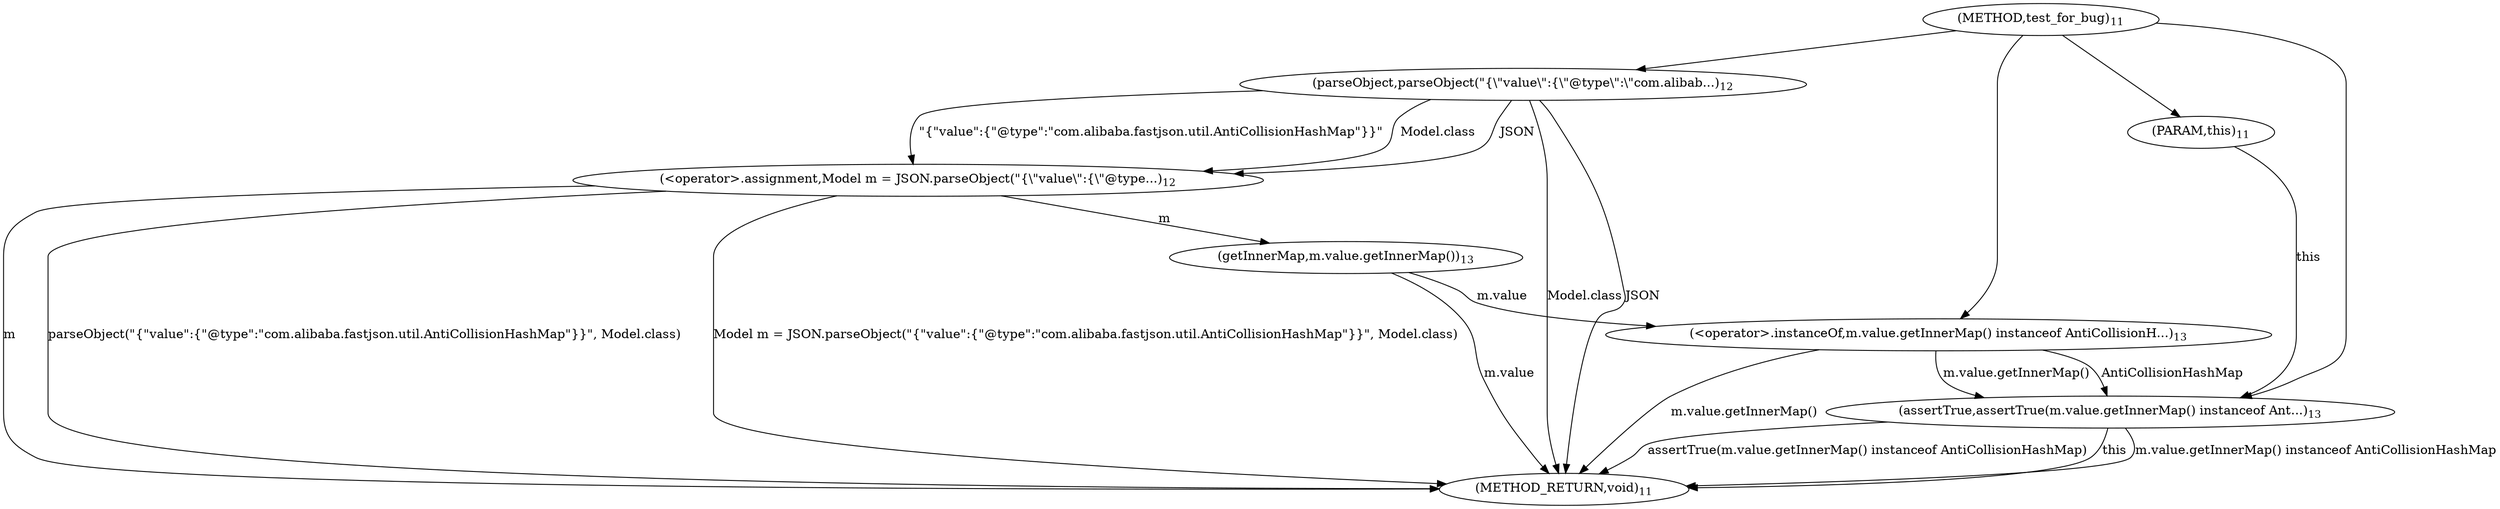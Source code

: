 digraph "test_for_bug" {  
"22" [label = <(METHOD,test_for_bug)<SUB>11</SUB>> ]
"42" [label = <(METHOD_RETURN,void)<SUB>11</SUB>> ]
"4" [label = <(PARAM,this)<SUB>11</SUB>> ]
"25" [label = <(&lt;operator&gt;.assignment,Model m = JSON.parseObject(&quot;{\&quot;value\&quot;:{\&quot;@type...)<SUB>12</SUB>> ]
"33" [label = <(assertTrue,assertTrue(m.value.getInnerMap() instanceof Ant...)<SUB>13</SUB>> ]
"25" [label = <(&lt;operator&gt;.assignment,Model m = JSON.parseObject(&quot;{\&quot;value\&quot;:{\&quot;@type...)<SUB>12</SUB>> ]
"25" [label = <(&lt;operator&gt;.assignment,Model m = JSON.parseObject(&quot;{\&quot;value\&quot;:{\&quot;@type...)<SUB>12</SUB>> ]
"33" [label = <(assertTrue,assertTrue(m.value.getInnerMap() instanceof Ant...)<SUB>13</SUB>> ]
"33" [label = <(assertTrue,assertTrue(m.value.getInnerMap() instanceof Ant...)<SUB>13</SUB>> ]
"27" [label = <(parseObject,parseObject(&quot;{\&quot;value\&quot;:{\&quot;@type\&quot;:\&quot;com.alibab...)<SUB>12</SUB>> ]
"27" [label = <(parseObject,parseObject(&quot;{\&quot;value\&quot;:{\&quot;@type\&quot;:\&quot;com.alibab...)<SUB>12</SUB>> ]
"27" [label = <(parseObject,parseObject(&quot;{\&quot;value\&quot;:{\&quot;@type\&quot;:\&quot;com.alibab...)<SUB>12</SUB>> ]
"34" [label = <(&lt;operator&gt;.instanceOf,m.value.getInnerMap() instanceof AntiCollisionH...)<SUB>13</SUB>> ]
"34" [label = <(&lt;operator&gt;.instanceOf,m.value.getInnerMap() instanceof AntiCollisionH...)<SUB>13</SUB>> ]
"35" [label = <(getInnerMap,m.value.getInnerMap())<SUB>13</SUB>> ]
  "25" -> "42"  [ label = "m"] 
  "27" -> "42"  [ label = "Model.class"] 
  "25" -> "42"  [ label = "parseObject(&quot;{\&quot;value\&quot;:{\&quot;@type\&quot;:\&quot;com.alibaba.fastjson.util.AntiCollisionHashMap\&quot;}}&quot;, Model.class)"] 
  "25" -> "42"  [ label = "Model m = JSON.parseObject(&quot;{\&quot;value\&quot;:{\&quot;@type\&quot;:\&quot;com.alibaba.fastjson.util.AntiCollisionHashMap\&quot;}}&quot;, Model.class)"] 
  "33" -> "42"  [ label = "this"] 
  "35" -> "42"  [ label = "m.value"] 
  "34" -> "42"  [ label = "m.value.getInnerMap()"] 
  "33" -> "42"  [ label = "m.value.getInnerMap() instanceof AntiCollisionHashMap"] 
  "33" -> "42"  [ label = "assertTrue(m.value.getInnerMap() instanceof AntiCollisionHashMap)"] 
  "27" -> "42"  [ label = "JSON"] 
  "22" -> "4" 
  "27" -> "25"  [ label = "JSON"] 
  "27" -> "25"  [ label = "&quot;{\&quot;value\&quot;:{\&quot;@type\&quot;:\&quot;com.alibaba.fastjson.util.AntiCollisionHashMap\&quot;}}&quot;"] 
  "27" -> "25"  [ label = "Model.class"] 
  "4" -> "33"  [ label = "this"] 
  "22" -> "33" 
  "34" -> "33"  [ label = "m.value.getInnerMap()"] 
  "34" -> "33"  [ label = "AntiCollisionHashMap"] 
  "22" -> "27" 
  "35" -> "34"  [ label = "m.value"] 
  "22" -> "34" 
  "25" -> "35"  [ label = "m"] 
}

